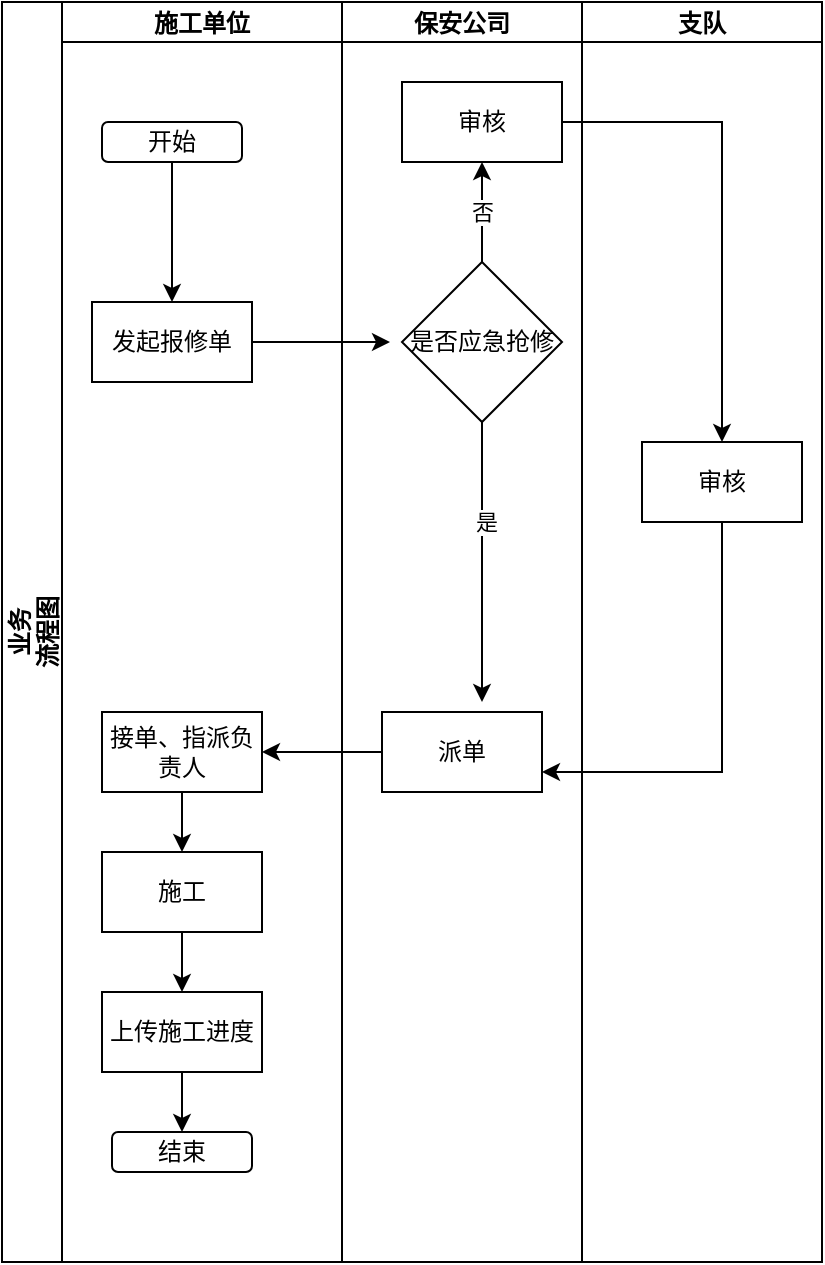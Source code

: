 <mxfile version="21.1.4" type="github">
  <diagram name="第 1 页" id="1-NrpkV6FgpOHMMqy2pU">
    <mxGraphModel dx="2074" dy="1163" grid="1" gridSize="10" guides="1" tooltips="1" connect="1" arrows="1" fold="1" page="1" pageScale="1" pageWidth="827" pageHeight="1169" math="0" shadow="0">
      <root>
        <mxCell id="0" />
        <mxCell id="1" parent="0" />
        <mxCell id="qtXOKEnL0lzx3GWqz_FI-1" value="业务&#xa;流程图" style="swimlane;childLayout=stackLayout;resizeParent=1;resizeParentMax=0;startSize=30;horizontal=0;horizontalStack=1;" parent="1" vertex="1">
          <mxGeometry x="100" y="230" width="410" height="630" as="geometry">
            <mxRectangle x="110" y="230" width="40" height="60" as="alternateBounds" />
          </mxGeometry>
        </mxCell>
        <mxCell id="qtXOKEnL0lzx3GWqz_FI-26" style="edgeStyle=orthogonalEdgeStyle;rounded=0;orthogonalLoop=1;jettySize=auto;html=1;entryX=1;entryY=0.5;entryDx=0;entryDy=0;" parent="qtXOKEnL0lzx3GWqz_FI-1" source="qtXOKEnL0lzx3GWqz_FI-18" target="qtXOKEnL0lzx3GWqz_FI-19" edge="1">
          <mxGeometry relative="1" as="geometry" />
        </mxCell>
        <mxCell id="qtXOKEnL0lzx3GWqz_FI-2" value="施工单位" style="swimlane;startSize=20;" parent="qtXOKEnL0lzx3GWqz_FI-1" vertex="1">
          <mxGeometry x="30" width="140" height="630" as="geometry" />
        </mxCell>
        <mxCell id="qtXOKEnL0lzx3GWqz_FI-7" style="edgeStyle=orthogonalEdgeStyle;rounded=0;orthogonalLoop=1;jettySize=auto;html=1;exitX=0.5;exitY=1;exitDx=0;exitDy=0;entryX=0.5;entryY=0;entryDx=0;entryDy=0;" parent="qtXOKEnL0lzx3GWqz_FI-2" source="qtXOKEnL0lzx3GWqz_FI-5" target="qtXOKEnL0lzx3GWqz_FI-6" edge="1">
          <mxGeometry relative="1" as="geometry" />
        </mxCell>
        <mxCell id="qtXOKEnL0lzx3GWqz_FI-5" value="开始" style="rounded=1;whiteSpace=wrap;html=1;" parent="qtXOKEnL0lzx3GWqz_FI-2" vertex="1">
          <mxGeometry x="20" y="60" width="70" height="20" as="geometry" />
        </mxCell>
        <mxCell id="qtXOKEnL0lzx3GWqz_FI-6" value="发起报修单" style="rounded=0;whiteSpace=wrap;html=1;" parent="qtXOKEnL0lzx3GWqz_FI-2" vertex="1">
          <mxGeometry x="15" y="150" width="80" height="40" as="geometry" />
        </mxCell>
        <mxCell id="qtXOKEnL0lzx3GWqz_FI-27" style="edgeStyle=orthogonalEdgeStyle;rounded=0;orthogonalLoop=1;jettySize=auto;html=1;exitX=0.5;exitY=1;exitDx=0;exitDy=0;entryX=0.5;entryY=0;entryDx=0;entryDy=0;" parent="qtXOKEnL0lzx3GWqz_FI-2" source="qtXOKEnL0lzx3GWqz_FI-19" target="qtXOKEnL0lzx3GWqz_FI-20" edge="1">
          <mxGeometry relative="1" as="geometry" />
        </mxCell>
        <mxCell id="qtXOKEnL0lzx3GWqz_FI-19" value="接单、指派负责人" style="rounded=0;whiteSpace=wrap;html=1;" parent="qtXOKEnL0lzx3GWqz_FI-2" vertex="1">
          <mxGeometry x="20" y="355" width="80" height="40" as="geometry" />
        </mxCell>
        <mxCell id="qtXOKEnL0lzx3GWqz_FI-28" style="edgeStyle=orthogonalEdgeStyle;rounded=0;orthogonalLoop=1;jettySize=auto;html=1;exitX=0.5;exitY=1;exitDx=0;exitDy=0;entryX=0.5;entryY=0;entryDx=0;entryDy=0;" parent="qtXOKEnL0lzx3GWqz_FI-2" source="qtXOKEnL0lzx3GWqz_FI-20" target="qtXOKEnL0lzx3GWqz_FI-21" edge="1">
          <mxGeometry relative="1" as="geometry" />
        </mxCell>
        <mxCell id="qtXOKEnL0lzx3GWqz_FI-20" value="施工" style="rounded=0;whiteSpace=wrap;html=1;" parent="qtXOKEnL0lzx3GWqz_FI-2" vertex="1">
          <mxGeometry x="20" y="425" width="80" height="40" as="geometry" />
        </mxCell>
        <mxCell id="qtXOKEnL0lzx3GWqz_FI-29" style="edgeStyle=orthogonalEdgeStyle;rounded=0;orthogonalLoop=1;jettySize=auto;html=1;exitX=0.5;exitY=1;exitDx=0;exitDy=0;entryX=0.5;entryY=0;entryDx=0;entryDy=0;" parent="qtXOKEnL0lzx3GWqz_FI-2" source="qtXOKEnL0lzx3GWqz_FI-21" target="qtXOKEnL0lzx3GWqz_FI-22" edge="1">
          <mxGeometry relative="1" as="geometry" />
        </mxCell>
        <mxCell id="qtXOKEnL0lzx3GWqz_FI-21" value="上传施工进度" style="rounded=0;whiteSpace=wrap;html=1;" parent="qtXOKEnL0lzx3GWqz_FI-2" vertex="1">
          <mxGeometry x="20" y="495" width="80" height="40" as="geometry" />
        </mxCell>
        <mxCell id="qtXOKEnL0lzx3GWqz_FI-22" value="结束" style="rounded=1;whiteSpace=wrap;html=1;" parent="qtXOKEnL0lzx3GWqz_FI-2" vertex="1">
          <mxGeometry x="25" y="565" width="70" height="20" as="geometry" />
        </mxCell>
        <mxCell id="qtXOKEnL0lzx3GWqz_FI-3" value="保安公司" style="swimlane;startSize=20;" parent="qtXOKEnL0lzx3GWqz_FI-1" vertex="1">
          <mxGeometry x="170" width="120" height="630" as="geometry" />
        </mxCell>
        <mxCell id="qtXOKEnL0lzx3GWqz_FI-8" value="审核" style="rounded=0;whiteSpace=wrap;html=1;" parent="qtXOKEnL0lzx3GWqz_FI-3" vertex="1">
          <mxGeometry x="30" y="40" width="80" height="40" as="geometry" />
        </mxCell>
        <mxCell id="qtXOKEnL0lzx3GWqz_FI-18" value="派单" style="rounded=0;whiteSpace=wrap;html=1;" parent="qtXOKEnL0lzx3GWqz_FI-3" vertex="1">
          <mxGeometry x="20" y="355" width="80" height="40" as="geometry" />
        </mxCell>
        <mxCell id="Q-yXqnUUWOeSWfb6X5EX-6" value="否" style="edgeStyle=orthogonalEdgeStyle;rounded=0;orthogonalLoop=1;jettySize=auto;html=1;exitX=0.5;exitY=0;exitDx=0;exitDy=0;entryX=0.5;entryY=1;entryDx=0;entryDy=0;" edge="1" parent="qtXOKEnL0lzx3GWqz_FI-3" source="Q-yXqnUUWOeSWfb6X5EX-1" target="qtXOKEnL0lzx3GWqz_FI-8">
          <mxGeometry relative="1" as="geometry" />
        </mxCell>
        <mxCell id="Q-yXqnUUWOeSWfb6X5EX-8" style="edgeStyle=orthogonalEdgeStyle;rounded=0;orthogonalLoop=1;jettySize=auto;html=1;exitX=0.5;exitY=1;exitDx=0;exitDy=0;" edge="1" parent="qtXOKEnL0lzx3GWqz_FI-3" source="Q-yXqnUUWOeSWfb6X5EX-1">
          <mxGeometry relative="1" as="geometry">
            <mxPoint x="70" y="350" as="targetPoint" />
          </mxGeometry>
        </mxCell>
        <mxCell id="Q-yXqnUUWOeSWfb6X5EX-9" value="是" style="edgeLabel;html=1;align=center;verticalAlign=middle;resizable=0;points=[];" vertex="1" connectable="0" parent="Q-yXqnUUWOeSWfb6X5EX-8">
          <mxGeometry x="-0.286" y="2" relative="1" as="geometry">
            <mxPoint as="offset" />
          </mxGeometry>
        </mxCell>
        <mxCell id="Q-yXqnUUWOeSWfb6X5EX-1" value="是否应急抢修" style="rhombus;whiteSpace=wrap;html=1;" vertex="1" parent="qtXOKEnL0lzx3GWqz_FI-3">
          <mxGeometry x="30" y="130" width="80" height="80" as="geometry" />
        </mxCell>
        <mxCell id="qtXOKEnL0lzx3GWqz_FI-4" value="支队" style="swimlane;startSize=20;" parent="qtXOKEnL0lzx3GWqz_FI-1" vertex="1">
          <mxGeometry x="290" width="120" height="630" as="geometry" />
        </mxCell>
        <mxCell id="qtXOKEnL0lzx3GWqz_FI-17" value="审核" style="rounded=0;whiteSpace=wrap;html=1;" parent="qtXOKEnL0lzx3GWqz_FI-4" vertex="1">
          <mxGeometry x="30" y="220" width="80" height="40" as="geometry" />
        </mxCell>
        <mxCell id="qtXOKEnL0lzx3GWqz_FI-23" style="edgeStyle=orthogonalEdgeStyle;rounded=0;orthogonalLoop=1;jettySize=auto;html=1;entryX=-0.075;entryY=0.5;entryDx=0;entryDy=0;entryPerimeter=0;" parent="qtXOKEnL0lzx3GWqz_FI-1" source="qtXOKEnL0lzx3GWqz_FI-6" target="Q-yXqnUUWOeSWfb6X5EX-1" edge="1">
          <mxGeometry relative="1" as="geometry" />
        </mxCell>
        <mxCell id="Q-yXqnUUWOeSWfb6X5EX-2" style="edgeStyle=orthogonalEdgeStyle;rounded=0;orthogonalLoop=1;jettySize=auto;html=1;entryX=1;entryY=0.75;entryDx=0;entryDy=0;exitX=0.5;exitY=1;exitDx=0;exitDy=0;" edge="1" parent="qtXOKEnL0lzx3GWqz_FI-1" source="qtXOKEnL0lzx3GWqz_FI-17" target="qtXOKEnL0lzx3GWqz_FI-18">
          <mxGeometry relative="1" as="geometry">
            <Array as="points">
              <mxPoint x="360" y="385" />
            </Array>
          </mxGeometry>
        </mxCell>
        <mxCell id="Q-yXqnUUWOeSWfb6X5EX-7" style="edgeStyle=orthogonalEdgeStyle;rounded=0;orthogonalLoop=1;jettySize=auto;html=1;exitX=1;exitY=0.5;exitDx=0;exitDy=0;" edge="1" parent="qtXOKEnL0lzx3GWqz_FI-1" source="qtXOKEnL0lzx3GWqz_FI-8" target="qtXOKEnL0lzx3GWqz_FI-17">
          <mxGeometry relative="1" as="geometry" />
        </mxCell>
      </root>
    </mxGraphModel>
  </diagram>
</mxfile>
